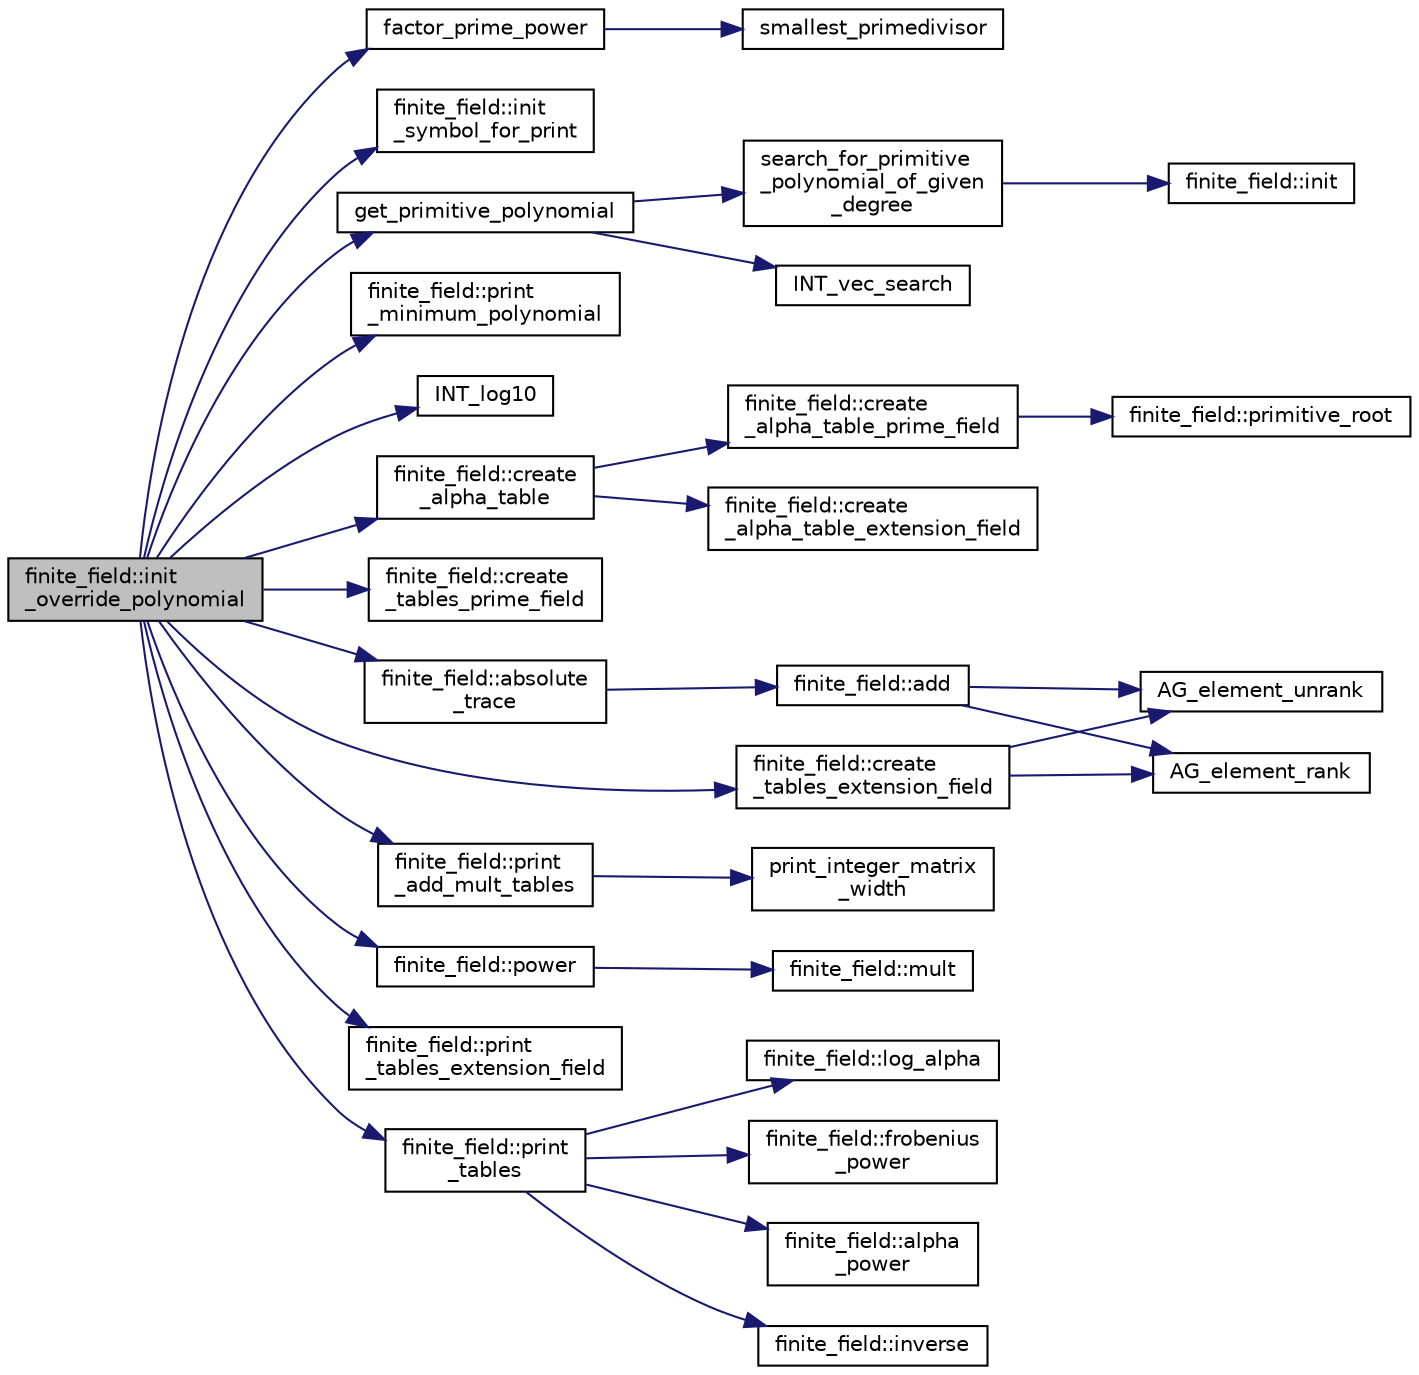 digraph "finite_field::init_override_polynomial"
{
  edge [fontname="Helvetica",fontsize="10",labelfontname="Helvetica",labelfontsize="10"];
  node [fontname="Helvetica",fontsize="10",shape=record];
  rankdir="LR";
  Node5847 [label="finite_field::init\l_override_polynomial",height=0.2,width=0.4,color="black", fillcolor="grey75", style="filled", fontcolor="black"];
  Node5847 -> Node5848 [color="midnightblue",fontsize="10",style="solid",fontname="Helvetica"];
  Node5848 [label="factor_prime_power",height=0.2,width=0.4,color="black", fillcolor="white", style="filled",URL="$de/dc5/algebra__and__number__theory_8h.html#af87166fad1e9b91458c714e90f8cd399"];
  Node5848 -> Node5849 [color="midnightblue",fontsize="10",style="solid",fontname="Helvetica"];
  Node5849 [label="smallest_primedivisor",height=0.2,width=0.4,color="black", fillcolor="white", style="filled",URL="$df/dda/number__theory_8_c.html#a89238384b70e5f0f19ac179ca88d468d"];
  Node5847 -> Node5850 [color="midnightblue",fontsize="10",style="solid",fontname="Helvetica"];
  Node5850 [label="finite_field::init\l_symbol_for_print",height=0.2,width=0.4,color="black", fillcolor="white", style="filled",URL="$df/d5a/classfinite__field.html#ac3ac8778d3162ccee0b3c5764127a92e"];
  Node5847 -> Node5851 [color="midnightblue",fontsize="10",style="solid",fontname="Helvetica"];
  Node5851 [label="get_primitive_polynomial",height=0.2,width=0.4,color="black", fillcolor="white", style="filled",URL="$de/dc5/algebra__and__number__theory_8h.html#a208ece81c99403683f588d02defd74a7"];
  Node5851 -> Node5852 [color="midnightblue",fontsize="10",style="solid",fontname="Helvetica"];
  Node5852 [label="INT_vec_search",height=0.2,width=0.4,color="black", fillcolor="white", style="filled",URL="$d5/de2/foundations_2data__structures_2data__structures_8h.html#ad103ef2316a1f671bdb68fd9cd9ba945"];
  Node5851 -> Node5853 [color="midnightblue",fontsize="10",style="solid",fontname="Helvetica"];
  Node5853 [label="search_for_primitive\l_polynomial_of_given\l_degree",height=0.2,width=0.4,color="black", fillcolor="white", style="filled",URL="$da/da9/galois__global_8_c.html#a5f70384bd08b74ef6f9e0f8663d0f286"];
  Node5853 -> Node5854 [color="midnightblue",fontsize="10",style="solid",fontname="Helvetica"];
  Node5854 [label="finite_field::init",height=0.2,width=0.4,color="black", fillcolor="white", style="filled",URL="$df/d5a/classfinite__field.html#a13e75e8165b27464935b50368ee8313c"];
  Node5847 -> Node5855 [color="midnightblue",fontsize="10",style="solid",fontname="Helvetica"];
  Node5855 [label="finite_field::print\l_minimum_polynomial",height=0.2,width=0.4,color="black", fillcolor="white", style="filled",URL="$df/d5a/classfinite__field.html#a6d58c4c06994e9637385ff69943f13cb"];
  Node5847 -> Node5856 [color="midnightblue",fontsize="10",style="solid",fontname="Helvetica"];
  Node5856 [label="INT_log10",height=0.2,width=0.4,color="black", fillcolor="white", style="filled",URL="$de/dc5/algebra__and__number__theory_8h.html#a98bc0a6c562370a355165d2538dac250"];
  Node5847 -> Node5857 [color="midnightblue",fontsize="10",style="solid",fontname="Helvetica"];
  Node5857 [label="finite_field::create\l_alpha_table",height=0.2,width=0.4,color="black", fillcolor="white", style="filled",URL="$df/d5a/classfinite__field.html#a33e052044b18cf8dc31e6fbffbb1f0db"];
  Node5857 -> Node5858 [color="midnightblue",fontsize="10",style="solid",fontname="Helvetica"];
  Node5858 [label="finite_field::create\l_alpha_table_extension_field",height=0.2,width=0.4,color="black", fillcolor="white", style="filled",URL="$df/d5a/classfinite__field.html#ac7dea38ff2bb99e41863832e4a468947"];
  Node5857 -> Node5859 [color="midnightblue",fontsize="10",style="solid",fontname="Helvetica"];
  Node5859 [label="finite_field::create\l_alpha_table_prime_field",height=0.2,width=0.4,color="black", fillcolor="white", style="filled",URL="$df/d5a/classfinite__field.html#a467585ef59e1cbd89735e517457fbedc"];
  Node5859 -> Node5860 [color="midnightblue",fontsize="10",style="solid",fontname="Helvetica"];
  Node5860 [label="finite_field::primitive_root",height=0.2,width=0.4,color="black", fillcolor="white", style="filled",URL="$df/d5a/classfinite__field.html#a3ba0fb241fc4114b1e710f8a1f9c43f1"];
  Node5847 -> Node5861 [color="midnightblue",fontsize="10",style="solid",fontname="Helvetica"];
  Node5861 [label="finite_field::create\l_tables_prime_field",height=0.2,width=0.4,color="black", fillcolor="white", style="filled",URL="$df/d5a/classfinite__field.html#a811a41cf0e334c7c05725afa19d79b7a"];
  Node5847 -> Node5862 [color="midnightblue",fontsize="10",style="solid",fontname="Helvetica"];
  Node5862 [label="finite_field::create\l_tables_extension_field",height=0.2,width=0.4,color="black", fillcolor="white", style="filled",URL="$df/d5a/classfinite__field.html#ac5067ade796759e81d55cd3d434f8512"];
  Node5862 -> Node5863 [color="midnightblue",fontsize="10",style="solid",fontname="Helvetica"];
  Node5863 [label="AG_element_unrank",height=0.2,width=0.4,color="black", fillcolor="white", style="filled",URL="$d4/d67/geometry_8h.html#a4a33b86c87b2879b97cfa1327abe2885"];
  Node5862 -> Node5864 [color="midnightblue",fontsize="10",style="solid",fontname="Helvetica"];
  Node5864 [label="AG_element_rank",height=0.2,width=0.4,color="black", fillcolor="white", style="filled",URL="$d4/d67/geometry_8h.html#ab2ac908d07dd8038fd996e26bdc75c17"];
  Node5847 -> Node5865 [color="midnightblue",fontsize="10",style="solid",fontname="Helvetica"];
  Node5865 [label="finite_field::print\l_add_mult_tables",height=0.2,width=0.4,color="black", fillcolor="white", style="filled",URL="$df/d5a/classfinite__field.html#ac4f687830f2953f9f7568c541e3e91c7"];
  Node5865 -> Node5866 [color="midnightblue",fontsize="10",style="solid",fontname="Helvetica"];
  Node5866 [label="print_integer_matrix\l_width",height=0.2,width=0.4,color="black", fillcolor="white", style="filled",URL="$d5/db4/io__and__os_8h.html#aa78f3e73fc2179251bd15adbcc31573f"];
  Node5847 -> Node5867 [color="midnightblue",fontsize="10",style="solid",fontname="Helvetica"];
  Node5867 [label="finite_field::power",height=0.2,width=0.4,color="black", fillcolor="white", style="filled",URL="$df/d5a/classfinite__field.html#a0437871b8f775f0b2d589188d9ad7e61"];
  Node5867 -> Node5868 [color="midnightblue",fontsize="10",style="solid",fontname="Helvetica"];
  Node5868 [label="finite_field::mult",height=0.2,width=0.4,color="black", fillcolor="white", style="filled",URL="$df/d5a/classfinite__field.html#a24fb5917aa6d4d656fd855b7f44a13b0"];
  Node5847 -> Node5869 [color="midnightblue",fontsize="10",style="solid",fontname="Helvetica"];
  Node5869 [label="finite_field::absolute\l_trace",height=0.2,width=0.4,color="black", fillcolor="white", style="filled",URL="$df/d5a/classfinite__field.html#a7c479f80ec77e646db13d175fb29325f"];
  Node5869 -> Node5870 [color="midnightblue",fontsize="10",style="solid",fontname="Helvetica"];
  Node5870 [label="finite_field::add",height=0.2,width=0.4,color="black", fillcolor="white", style="filled",URL="$df/d5a/classfinite__field.html#a8f12328a27500f3c7be0c849ebbc9d14"];
  Node5870 -> Node5863 [color="midnightblue",fontsize="10",style="solid",fontname="Helvetica"];
  Node5870 -> Node5864 [color="midnightblue",fontsize="10",style="solid",fontname="Helvetica"];
  Node5847 -> Node5871 [color="midnightblue",fontsize="10",style="solid",fontname="Helvetica"];
  Node5871 [label="finite_field::print\l_tables_extension_field",height=0.2,width=0.4,color="black", fillcolor="white", style="filled",URL="$df/d5a/classfinite__field.html#a026b98a814f71c1bfbd6905abb295ee8"];
  Node5847 -> Node5872 [color="midnightblue",fontsize="10",style="solid",fontname="Helvetica"];
  Node5872 [label="finite_field::print\l_tables",height=0.2,width=0.4,color="black", fillcolor="white", style="filled",URL="$df/d5a/classfinite__field.html#aa0bddbd3f44fb6012a198bfc3d0551fc"];
  Node5872 -> Node5873 [color="midnightblue",fontsize="10",style="solid",fontname="Helvetica"];
  Node5873 [label="finite_field::inverse",height=0.2,width=0.4,color="black", fillcolor="white", style="filled",URL="$df/d5a/classfinite__field.html#a69f2a12c01e70b7ce2d115c5221c9cdd"];
  Node5872 -> Node5874 [color="midnightblue",fontsize="10",style="solid",fontname="Helvetica"];
  Node5874 [label="finite_field::log_alpha",height=0.2,width=0.4,color="black", fillcolor="white", style="filled",URL="$df/d5a/classfinite__field.html#a446a83ae0d281ddf44215626f0097305"];
  Node5872 -> Node5875 [color="midnightblue",fontsize="10",style="solid",fontname="Helvetica"];
  Node5875 [label="finite_field::frobenius\l_power",height=0.2,width=0.4,color="black", fillcolor="white", style="filled",URL="$df/d5a/classfinite__field.html#aec23e43aaefc0ed601cdfa3139496a92"];
  Node5872 -> Node5876 [color="midnightblue",fontsize="10",style="solid",fontname="Helvetica"];
  Node5876 [label="finite_field::alpha\l_power",height=0.2,width=0.4,color="black", fillcolor="white", style="filled",URL="$df/d5a/classfinite__field.html#aa1d31b58f7fe2798e20f74890ae29c51"];
}
